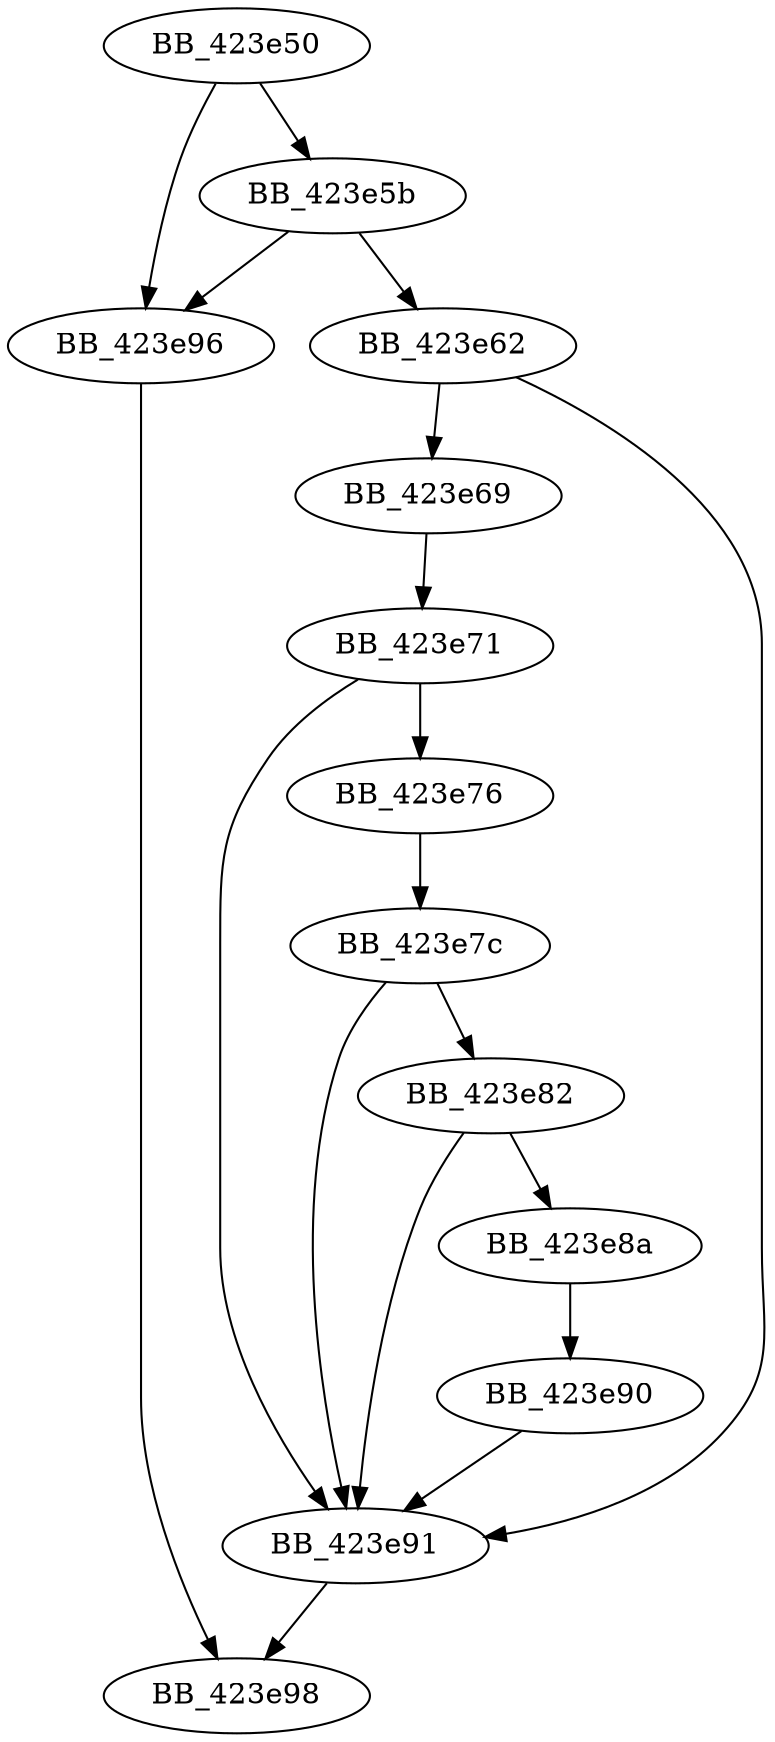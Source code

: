 DiGraph __updatetlocinfoEx_nolock{
BB_423e50->BB_423e5b
BB_423e50->BB_423e96
BB_423e5b->BB_423e62
BB_423e5b->BB_423e96
BB_423e62->BB_423e69
BB_423e62->BB_423e91
BB_423e69->BB_423e71
BB_423e71->BB_423e76
BB_423e71->BB_423e91
BB_423e76->BB_423e7c
BB_423e7c->BB_423e82
BB_423e7c->BB_423e91
BB_423e82->BB_423e8a
BB_423e82->BB_423e91
BB_423e8a->BB_423e90
BB_423e90->BB_423e91
BB_423e91->BB_423e98
BB_423e96->BB_423e98
}
